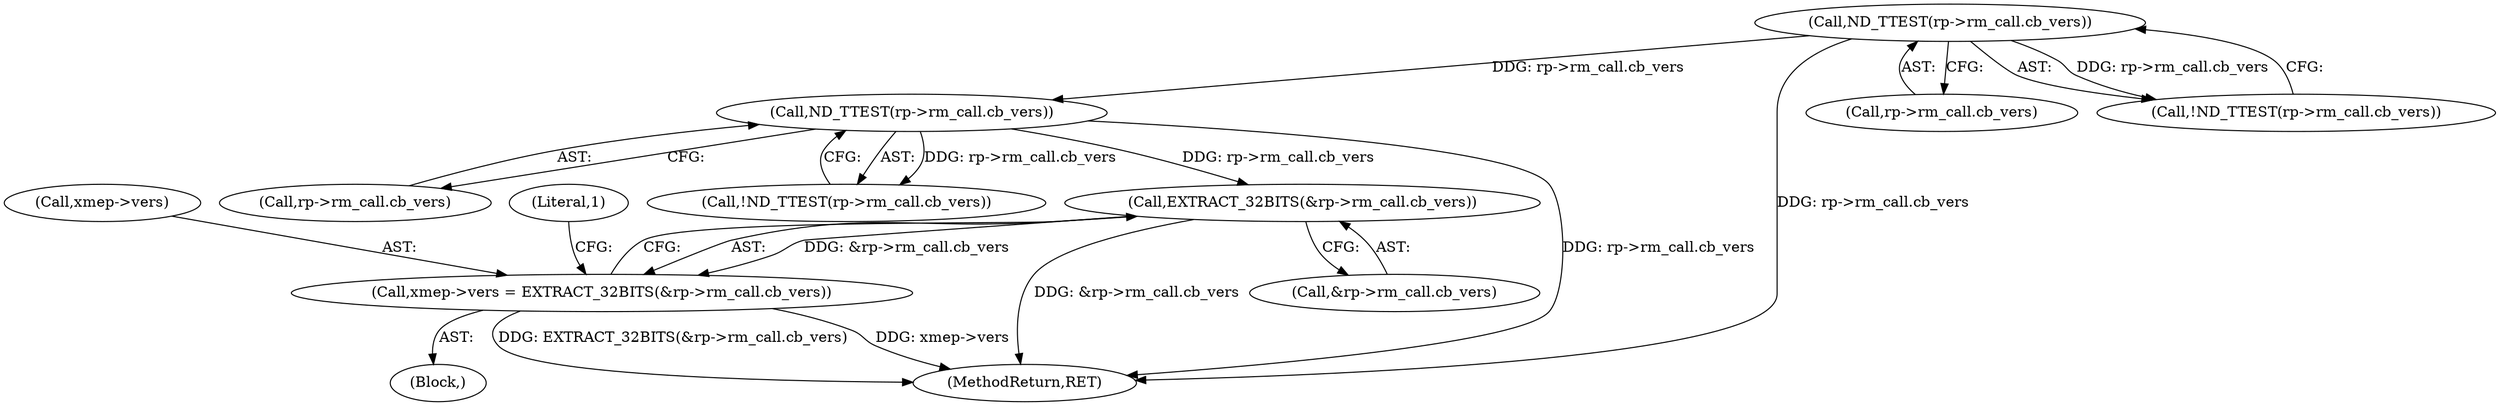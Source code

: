 digraph "0_tcpdump_b45a9a167ca6a3ef2752ae9d48d56ac14b001bfd@pointer" {
"1000278" [label="(Call,EXTRACT_32BITS(&rp->rm_call.cb_vers))"];
"1000266" [label="(Call,ND_TTEST(rp->rm_call.cb_vers))"];
"1000116" [label="(Call,ND_TTEST(rp->rm_call.cb_vers))"];
"1000274" [label="(Call,xmep->vers = EXTRACT_32BITS(&rp->rm_call.cb_vers))"];
"1000104" [label="(Block,)"];
"1000275" [label="(Call,xmep->vers)"];
"1000278" [label="(Call,EXTRACT_32BITS(&rp->rm_call.cb_vers))"];
"1000279" [label="(Call,&rp->rm_call.cb_vers)"];
"1000287" [label="(MethodReturn,RET)"];
"1000286" [label="(Literal,1)"];
"1000116" [label="(Call,ND_TTEST(rp->rm_call.cb_vers))"];
"1000266" [label="(Call,ND_TTEST(rp->rm_call.cb_vers))"];
"1000267" [label="(Call,rp->rm_call.cb_vers)"];
"1000117" [label="(Call,rp->rm_call.cb_vers)"];
"1000115" [label="(Call,!ND_TTEST(rp->rm_call.cb_vers))"];
"1000265" [label="(Call,!ND_TTEST(rp->rm_call.cb_vers))"];
"1000274" [label="(Call,xmep->vers = EXTRACT_32BITS(&rp->rm_call.cb_vers))"];
"1000278" -> "1000274"  [label="AST: "];
"1000278" -> "1000279"  [label="CFG: "];
"1000279" -> "1000278"  [label="AST: "];
"1000274" -> "1000278"  [label="CFG: "];
"1000278" -> "1000287"  [label="DDG: &rp->rm_call.cb_vers"];
"1000278" -> "1000274"  [label="DDG: &rp->rm_call.cb_vers"];
"1000266" -> "1000278"  [label="DDG: rp->rm_call.cb_vers"];
"1000266" -> "1000265"  [label="AST: "];
"1000266" -> "1000267"  [label="CFG: "];
"1000267" -> "1000266"  [label="AST: "];
"1000265" -> "1000266"  [label="CFG: "];
"1000266" -> "1000287"  [label="DDG: rp->rm_call.cb_vers"];
"1000266" -> "1000265"  [label="DDG: rp->rm_call.cb_vers"];
"1000116" -> "1000266"  [label="DDG: rp->rm_call.cb_vers"];
"1000116" -> "1000115"  [label="AST: "];
"1000116" -> "1000117"  [label="CFG: "];
"1000117" -> "1000116"  [label="AST: "];
"1000115" -> "1000116"  [label="CFG: "];
"1000116" -> "1000287"  [label="DDG: rp->rm_call.cb_vers"];
"1000116" -> "1000115"  [label="DDG: rp->rm_call.cb_vers"];
"1000274" -> "1000104"  [label="AST: "];
"1000275" -> "1000274"  [label="AST: "];
"1000286" -> "1000274"  [label="CFG: "];
"1000274" -> "1000287"  [label="DDG: xmep->vers"];
"1000274" -> "1000287"  [label="DDG: EXTRACT_32BITS(&rp->rm_call.cb_vers)"];
}
